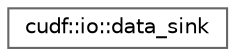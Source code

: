 digraph "类继承关系图"
{
 // LATEX_PDF_SIZE
  bgcolor="transparent";
  edge [fontname=Helvetica,fontsize=10,labelfontname=Helvetica,labelfontsize=10];
  node [fontname=Helvetica,fontsize=10,shape=box,height=0.2,width=0.4];
  rankdir="LR";
  Node0 [id="Node000000",label="cudf::io::data_sink",height=0.2,width=0.4,color="grey40", fillcolor="white", style="filled",URL="$classcudf_1_1io_1_1data__sink.html",tooltip="Interface class for storing the output data from the writers"];
}
